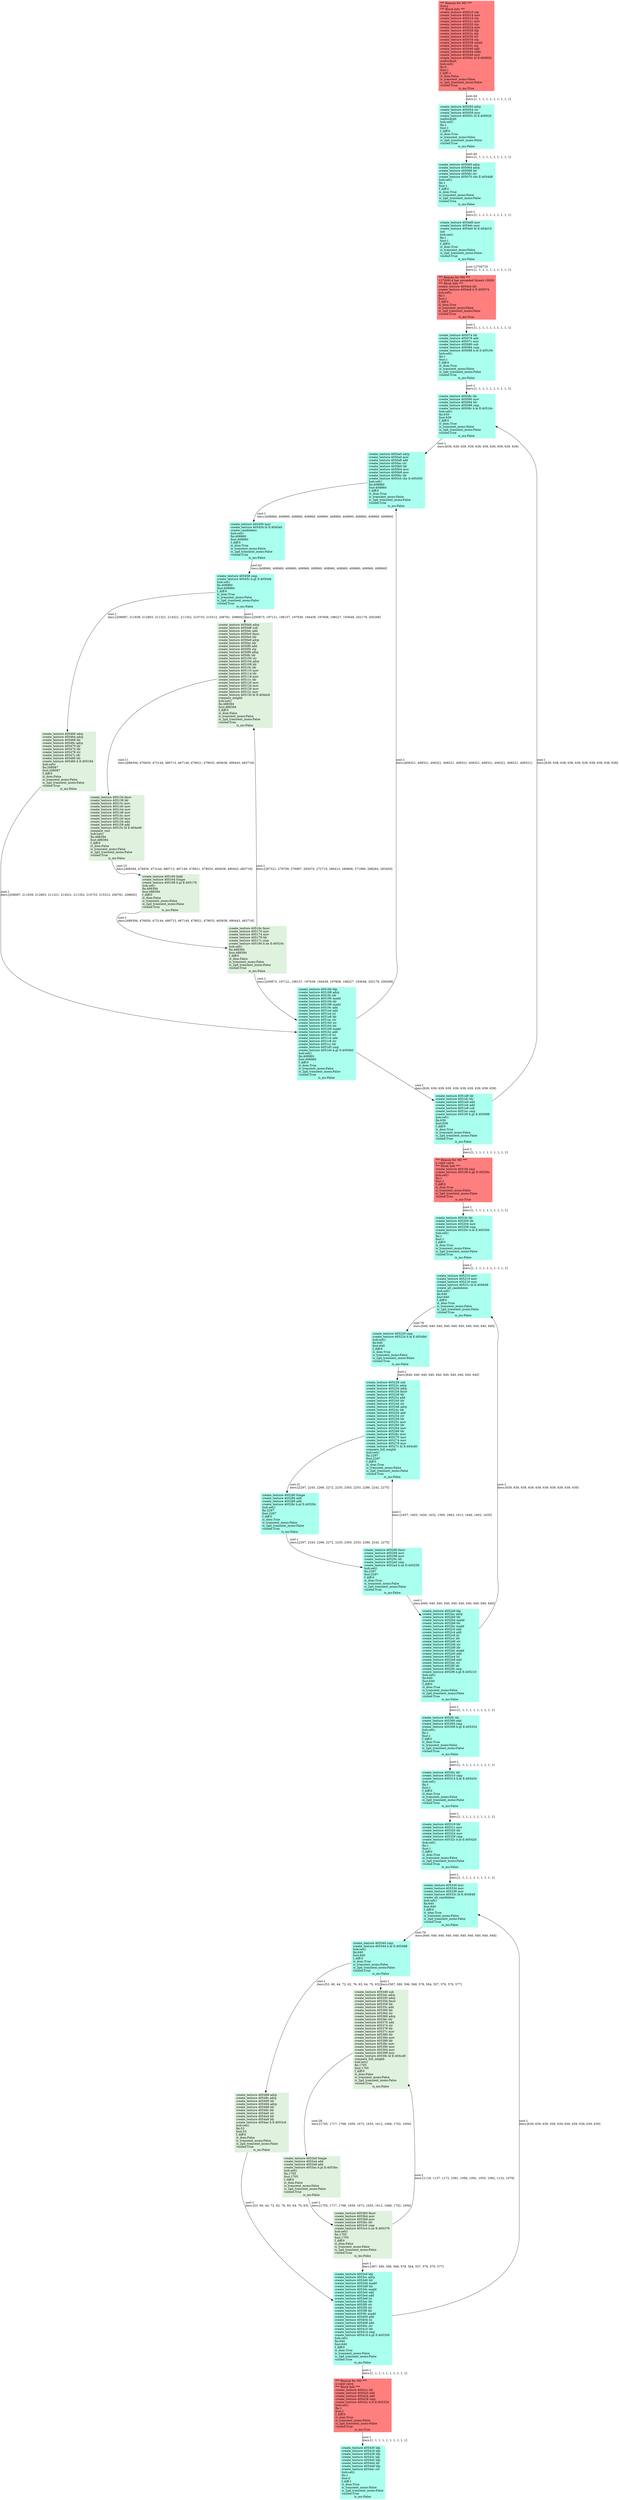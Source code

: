 digraph "" {
	node [label="\N",
		shape=record,
		style=filled
	];
	"BB <create_texture> 0x405010 - 0x40504c type: bl"	[color="#ff7e7e",
		label="*** Reason for MS ***
\lEntry
\l*** Block Info ***
\lcreate_texture 405010 stp  
\lcreate_texture 405014 mov  
\lcreate_texture \
405018 stp  
\lcreate_texture 40501c mov  
\lcreate_texture 405020 stp  
\lcreate_texture 405024 mov  
\lcreate_texture 405028 ldp  
\lcreate_\
texture 40502c stp  
\lcreate_texture 405030 str  
\lcreate_texture 405034 stp  
\lcreate_texture 405038 madd  
\lcreate_texture \
40503c stp  
\lcreate_texture 405040 add  
\lcreate_texture 405044 sbfiz  
\lcreate_texture 405048 mov  
\lcreate_texture 40504c \
bl E:400920 
\lmalloc@plt\lhub:set()\lfin:0\lfout:1\lf_diff:-1\lis_dom:False\lis_transient_mono:False\lis_2gd_transient_mono:False\lvisited:\
True\lis_ms:True"];
	"BB <create_texture> 0x405050 - 0x40505c type: bl"	[color="#aaffee",
		label="create_texture 405050 adrp  
\lcreate_texture 405054 str  
\lcreate_texture 405058 mov  
\lcreate_texture 40505c bl E:400920 
\lmalloc@\
plt\lhub:set()\lfin:1\lfout:1\lf_diff:0\lis_dom:True\lis_transient_mono:False\lis_2gd_transient_mono:False\lvisited:True\lis_ms:\
False"];
	"BB <create_texture> 0x405010 - 0x40504c type: bl" -> "BB <create_texture> 0x405050 - 0x40505c type: bl"	[label="cost:44\liters:[1, 1, 1, 1, 1, 1, 1, 1, 1, 1]"];
	"BB <create_texture> 0x405060 - 0x405070 type: cbz"	[color="#aaffee",
		label="create_texture 405060 adrp  
\lcreate_texture 405064 adrp  
\lcreate_texture 405068 ldr  
\lcreate_texture 40506c str  
\lcreate_\
texture 405070 cbz E:4054d8 \lhub:set()\lfin:1\lfout:1\lf_diff:0\lis_dom:True\lis_transient_mono:False\lis_2gd_transient_mono:False\lvisited:\
True\lis_ms:False"];
	"BB <create_texture> 0x405050 - 0x40505c type: bl" -> "BB <create_texture> 0x405060 - 0x405070 type: cbz"	[label="cost:44\liters:[1, 1, 1, 1, 1, 1, 1, 1, 1, 1]"];
	"BB <create_texture> 0x4054d8 - 0x4054e0 type: bl"	[color="#aaffee",
		label="create_texture 4054d8 mov  
\lcreate_texture 4054dc mov  
\lcreate_texture 4054e0 bl E:404b10 
\linit\lhub:set()\lfin:1\lfout:1\lf_\
diff:0\lis_dom:True\lis_transient_mono:False\lis_2gd_transient_mono:False\lvisited:True\lis_ms:False"];
	"BB <create_texture> 0x405060 - 0x405070 type: cbz" -> "BB <create_texture> 0x4054d8 - 0x4054e0 type: bl"	[label="cost:1\liters:[1, 1, 1, 1, 1, 1, 1, 1, 1, 1]"];
	"BB <create_texture> 0x4054e4 - 0x4054e8 type: b"	[color="#ff7e7e",
		label="*** Reason for MS ***
\l12700814 has exceeded thresh 10000
\l*** Block Info ***
\lcreate_texture 4054e4 ldr  
\lcreate_texture 4054e8 \
b E:405074 \lhub:set()\lfin:1\lfout:1\lf_diff:0\lis_dom:True\lis_transient_mono:False\lis_2gd_transient_mono:False\lvisited:True\lis_\
ms:True"];
	"BB <create_texture> 0x4054d8 - 0x4054e0 type: bl" -> "BB <create_texture> 0x4054e4 - 0x4054e8 type: b"	[label="cost:12700725\liters:[1, 1, 1, 1, 1, 1, 1, 1, 1, 1]"];
	"BB <create_texture> 0x405074 - 0x405088 type: b.le"	[color="#aaffee",
		label="create_texture 405074 ldr  
\lcreate_texture 405078 add  
\lcreate_texture 40507c mov  
\lcreate_texture 405080 sub  
\lcreate_texture \
405084 cmp  
\lcreate_texture 405088 b.le E:4051f4 \lhub:set()\lfin:1\lfout:1\lf_diff:0\lis_dom:True\lis_transient_mono:False\lis_\
2gd_transient_mono:False\lvisited:True\lis_ms:False"];
	"BB <create_texture> 0x40508c - 0x40509c type: b.le"	[color="#aaffee",
		label="create_texture 40508c ldr  
\lcreate_texture 405090 mov  
\lcreate_texture 405094 ldr  
\lcreate_texture 405098 cmp  
\lcreate_texture \
40509c b.le E:4051dc \lhub:set()\lfin:639\lfout:639\lf_diff:0\lis_dom:True\lis_transient_mono:False\lis_2gd_transient_mono:False\lvisited:\
True\lis_ms:False"];
	"BB <create_texture> 0x405074 - 0x405088 type: b.le" -> "BB <create_texture> 0x40508c - 0x40509c type: b.le"	[label="cost:1\liters:[1, 1, 1, 1, 1, 1, 1, 1, 1, 1]"];
	"BB <create_texture> 0x4051f4 - 0x4051f8 type: b.ge"	[color="#ff7e7e",
		label="*** Reason for MS ***
\la valid valve
\l*** Block Info ***
\lcreate_texture 4051f4 cmp  
\lcreate_texture 4051f8 b.ge E:40530c \lhub:\
set()\lfin:1\lfout:1\lf_diff:0\lis_dom:True\lis_transient_mono:False\lis_2gd_transient_mono:False\lvisited:True\lis_ms:True"];
	"BB <create_texture> 0x4051fc - 0x40520c type: b.le"	[color="#aaffee",
		label="create_texture 4051fc ldr  
\lcreate_texture 405200 ldr  
\lcreate_texture 405204 mov  
\lcreate_texture 405208 cmp  
\lcreate_texture \
40520c b.le E:405300 \lhub:set()\lfin:1\lfout:1\lf_diff:0\lis_dom:True\lis_transient_mono:False\lis_2gd_transient_mono:False\lvisited:\
True\lis_ms:False"];
	"BB <create_texture> 0x4051f4 - 0x4051f8 type: b.ge" -> "BB <create_texture> 0x4051fc - 0x40520c type: b.le"	[label="cost:1\liters:[1, 1, 1, 1, 1, 1, 1, 1, 1, 1]"];
	"BB <create_texture> 0x4050a0 - 0x4050c0 type: cbz"	[color="#aaffee",
		label="create_texture 4050a0 adrp  
\lcreate_texture 4050a4 mov  
\lcreate_texture 4050a8 add  
\lcreate_texture 4050ac str  
\lcreate_\
texture 4050b0 ldr  
\lcreate_texture 4050b4 mov  
\lcreate_texture 4050b8 mov  
\lcreate_texture 4050bc ldr  
\lcreate_texture \
4050c0 cbz E:405450 \lhub:set()\lfin:408960\lfout:408960\lf_diff:0\lis_dom:True\lis_transient_mono:False\lis_2gd_transient_mono:\
False\lvisited:True\lis_ms:False"];
	"BB <create_texture> 0x40508c - 0x40509c type: b.le" -> "BB <create_texture> 0x4050a0 - 0x4050c0 type: cbz"	[label="cost:1\liters:[639, 639, 639, 639, 639, 639, 639, 639, 639, 639]"];
	"BB <create_texture> 0x4051d8 - 0x4051f0 type: b.gt"	[color="#aaffee",
		label="create_texture 4051d8 ldr  
\lcreate_texture 4051dc ldr  
\lcreate_texture 4051e0 add  
\lcreate_texture 4051e4 add  
\lcreate_texture \
4051e8 sub  
\lcreate_texture 4051ec cmp  
\lcreate_texture 4051f0 b.gt E:405098 \lhub:set()\lfin:639\lfout:639\lf_diff:0\lis_dom:\
True\lis_transient_mono:False\lis_2gd_transient_mono:False\lvisited:True\lis_ms:False"];
	"BB <create_texture> 0x4051d8 - 0x4051f0 type: b.gt" -> "BB <create_texture> 0x4051f4 - 0x4051f8 type: b.ge"	[label="cost:1\liters:[1, 1, 1, 1, 1, 1, 1, 1, 1, 1]"];
	"BB <create_texture> 0x4051d8 - 0x4051f0 type: b.gt" -> "BB <create_texture> 0x40508c - 0x40509c type: b.le"	[label="cost:1\liters:[638, 638, 638, 638, 638, 638, 638, 638, 638, 638]"];
	"BB <create_texture> 0x405450 - 0x405454 type: bl"	[color="#aaffee",
		label="create_texture 405450 mov  
\lcreate_texture 405454 bl E:4045a0 
\lcreate_candidates\lhub:set()\lfin:408960\lfout:408960\lf_diff:\
0\lis_dom:True\lis_transient_mono:False\lis_2gd_transient_mono:False\lvisited:True\lis_ms:False"];
	"BB <create_texture> 0x4050a0 - 0x4050c0 type: cbz" -> "BB <create_texture> 0x405450 - 0x405454 type: bl"	[label="cost:1\liters:[408960, 408960, 408960, 408960, 408960, 408960, 408960, 408960, 408960, 408960]"];
	"BB <create_texture> 0x405458 - 0x40545c type: b.gt"	[color="#aaffee",
		label="create_texture 405458 cmp  
\lcreate_texture 40545c b.gt E:4050d4 \lhub:set()\lfin:408960\lfout:408960\lf_diff:0\lis_dom:True\lis_\
transient_mono:False\lis_2gd_transient_mono:False\lvisited:True\lis_ms:False"];
	"BB <create_texture> 0x405450 - 0x405454 type: bl" -> "BB <create_texture> 0x405458 - 0x40545c type: b.gt"	[label="cost:43\liters:[408960, 408960, 408960, 408960, 408960, 408960, 408960, 408960, 408960, 408960]"];
	"BB <create_texture> 0x405460 - 0x405484 type: b"	[color="#def2de",
		label="create_texture 405460 adrp  
\lcreate_texture 405464 adrp  
\lcreate_texture 405468 ldr  
\lcreate_texture 40546c adrp  
\lcreate_\
texture 405470 ldr  
\lcreate_texture 405474 ldr  
\lcreate_texture 405478 str  
\lcreate_texture 40547c ldr  
\lcreate_texture \
405480 ldr  
\lcreate_texture 405484 b E:405184 \lhub:set()\lfin:208087\lfout:208087\lf_diff:0\lis_dom:False\lis_transient_mono:\
False\lis_2gd_transient_mono:False\lvisited:True\lis_ms:False"];
	"BB <create_texture> 0x405184 - 0x4051d4 type: b.gt"	[color="#aaffee",
		label="create_texture 405184 ldp  
\lcreate_texture 405188 adrp  
\lcreate_texture 40518c ldr  
\lcreate_texture 405190 madd  
\lcreate_\
texture 405194 ldr  
\lcreate_texture 405198 madd  
\lcreate_texture 40519c add  
\lcreate_texture 4051a0 add  
\lcreate_texture \
4051a4 lsl  
\lcreate_texture 4051a8 ldr  
\lcreate_texture 4051ac str  
\lcreate_texture 4051b0 str  
\lcreate_texture 4051b4 ldr  
\lcreate_\
texture 4051b8 madd  
\lcreate_texture 4051bc add  
\lcreate_texture 4051c0 lsl  
\lcreate_texture 4051c4 add  
\lcreate_texture \
4051c8 str  
\lcreate_texture 4051cc ldr  
\lcreate_texture 4051d0 cmp  
\lcreate_texture 4051d4 b.gt E:4050b0 \lhub:set()\lfin:\
408960\lfout:408960\lf_diff:0\lis_dom:True\lis_transient_mono:False\lis_2gd_transient_mono:False\lvisited:True\lis_ms:False"];
	"BB <create_texture> 0x405460 - 0x405484 type: b" -> "BB <create_texture> 0x405184 - 0x4051d4 type: b.gt"	[label="cost:1\liters:[208087, 211839, 212803, 211321, 214521, 211352, 210733, 215312, 206781, 208692]"];
	"BB <create_texture> 0x4050d4 - 0x405130 type: bl"	[color="#def2de",
		label="create_texture 4050d4 adrp  
\lcreate_texture 4050d8 sub  
\lcreate_texture 4050dc add  
\lcreate_texture 4050e0 fmov  
\lcreate_\
texture 4050e4 ldr  
\lcreate_texture 4050e8 adrp  
\lcreate_texture 4050ec ldr  
\lcreate_texture 4050f0 add  
\lcreate_texture \
4050f4 stp  
\lcreate_texture 4050f8 adrp  
\lcreate_texture 4050fc ldr  
\lcreate_texture 405100 str  
\lcreate_texture 405104 \
adrp  
\lcreate_texture 405108 ldr  
\lcreate_texture 40510c ldr  
\lcreate_texture 405110 mov  
\lcreate_texture 405114 ldr  
\lcreate_\
texture 405118 mov  
\lcreate_texture 40511c ldr  
\lcreate_texture 405120 mov  
\lcreate_texture 405124 mov  
\lcreate_texture \
405128 mov  
\lcreate_texture 40512c mov  
\lcreate_texture 405130 bl E:404dc8 
\lcompare_neighb\lhub:set()\lfin:488394\lfout:488394\lf_\
diff:0\lis_dom:False\lis_transient_mono:False\lis_2gd_transient_mono:False\lvisited:True\lis_ms:False"];
	"BB <create_texture> 0x405134 - 0x40515c type: bl"	[color="#def2de",
		label="create_texture 405134 fmov  
\lcreate_texture 405138 ldr  
\lcreate_texture 40513c mov  
\lcreate_texture 405140 mov  
\lcreate_\
texture 405144 mov  
\lcreate_texture 405148 mov  
\lcreate_texture 40514c mov  
\lcreate_texture 405150 mov  
\lcreate_texture \
405154 add  
\lcreate_texture 405158 add  
\lcreate_texture 40515c bl E:404ed0 
\lcompare_rest\lhub:set()\lfin:488394\lfout:488394\lf_\
diff:0\lis_dom:False\lis_transient_mono:False\lis_2gd_transient_mono:False\lvisited:True\lis_ms:False"];
	"BB <create_texture> 0x4050d4 - 0x405130 type: bl" -> "BB <create_texture> 0x405134 - 0x40515c type: bl"	[label="cost:11\liters:[488394, 476830, 473144, 480713, 467149, 478021, 479033, 465638, 490443, 483718]"];
	"BB <create_texture> 0x405160 - 0x405168 type: b.pl"	[color="#def2de",
		label="create_texture 405160 fadd  
\lcreate_texture 405164 fcmpe  
\lcreate_texture 405168 b.pl E:405178 \lhub:set()\lfin:488394\lfout:\
488394\lf_diff:0\lis_dom:False\lis_transient_mono:False\lis_2gd_transient_mono:False\lvisited:True\lis_ms:False"];
	"BB <create_texture> 0x405134 - 0x40515c type: bl" -> "BB <create_texture> 0x405160 - 0x405168 type: b.pl"	[label="cost:15\liters:[488394, 476830, 473144, 480713, 467149, 478021, 479033, 465638, 490443, 483718]"];
	"BB <create_texture> 0x40516c - 0x405180 type: b.ne"	[color="#def2de",
		label="create_texture 40516c fmov  
\lcreate_texture 405170 mov  
\lcreate_texture 405174 mov  
\lcreate_texture 405178 ldr  
\lcreate_\
texture 40517c cmp  
\lcreate_texture 405180 b.ne E:40510c \lhub:set()\lfin:488394\lfout:488394\lf_diff:0\lis_dom:False\lis_transient_\
mono:False\lis_2gd_transient_mono:False\lvisited:True\lis_ms:False"];
	"BB <create_texture> 0x405160 - 0x405168 type: b.pl" -> "BB <create_texture> 0x40516c - 0x405180 type: b.ne"	[label="cost:1\liters:[488394, 476830, 473144, 480713, 467149, 478021, 479033, 465638, 490443, 483718]"];
	"BB <create_texture> 0x40516c - 0x405180 type: b.ne" -> "BB <create_texture> 0x4050d4 - 0x405130 type: bl"	[label="cost:1\liters:[287521, 279709, 276987, 283074, 272710, 280413, 280806, 271990, 288264, 283450]"];
	"BB <create_texture> 0x40516c - 0x405180 type: b.ne" -> "BB <create_texture> 0x405184 - 0x4051d4 type: b.gt"	[label="cost:1\liters:[200873, 197121, 196157, 197639, 194439, 197608, 198227, 193648, 202179, 200268]"];
	"BB <create_texture> 0x405184 - 0x4051d4 type: b.gt" -> "BB <create_texture> 0x4051d8 - 0x4051f0 type: b.gt"	[label="cost:1\liters:[639, 639, 639, 639, 639, 639, 639, 639, 639, 639]"];
	"BB <create_texture> 0x405184 - 0x4051d4 type: b.gt" -> "BB <create_texture> 0x4050a0 - 0x4050c0 type: cbz"	[label="cost:1\liters:[408321, 408321, 408321, 408321, 408321, 408321, 408321, 408321, 408321, 408321]"];
	"BB <create_texture> 0x40530c - 0x405314 type: b.le"	[color="#aaffee",
		label="create_texture 40530c ldr  
\lcreate_texture 405310 cmp  
\lcreate_texture 405314 b.le E:405430 \lhub:set()\lfin:1\lfout:1\lf_diff:\
0\lis_dom:True\lis_transient_mono:False\lis_2gd_transient_mono:False\lvisited:True\lis_ms:False"];
	"BB <create_texture> 0x405318 - 0x40532c type: b.le"	[color="#aaffee",
		label="create_texture 405318 ldr  
\lcreate_texture 40531c mov  
\lcreate_texture 405320 ldr  
\lcreate_texture 405324 mov  
\lcreate_texture \
405328 cmp  
\lcreate_texture 40532c b.le E:405420 \lhub:set()\lfin:1\lfout:1\lf_diff:0\lis_dom:True\lis_transient_mono:False\lis_\
2gd_transient_mono:False\lvisited:True\lis_ms:False"];
	"BB <create_texture> 0x40530c - 0x405314 type: b.le" -> "BB <create_texture> 0x405318 - 0x40532c type: b.le"	[label="cost:1\liters:[1, 1, 1, 1, 1, 1, 1, 1, 1, 1]"];
	"BB <create_texture> 0x405210 - 0x40521c type: bl"	[color="#aaffee",
		label="create_texture 405210 mov  
\lcreate_texture 405214 mov  
\lcreate_texture 405218 mov  
\lcreate_texture 40521c bl E:404848 
\lcreate_\
all_candidates\lhub:set()\lfin:640\lfout:640\lf_diff:0\lis_dom:True\lis_transient_mono:False\lis_2gd_transient_mono:False\lvisited:\
True\lis_ms:False"];
	"BB <create_texture> 0x4051fc - 0x40520c type: b.le" -> "BB <create_texture> 0x405210 - 0x40521c type: bl"	[label="cost:1\liters:[1, 1, 1, 1, 1, 1, 1, 1, 1, 1]"];
	"BB <create_texture> 0x4052fc - 0x405308 type: b.gt"	[color="#aaffee",
		label="create_texture 4052fc ldr  
\lcreate_texture 405300 add  
\lcreate_texture 405304 cmp  
\lcreate_texture 405308 b.gt E:405204 \lhub:\
set()\lfin:1\lfout:1\lf_diff:0\lis_dom:True\lis_transient_mono:False\lis_2gd_transient_mono:False\lvisited:True\lis_ms:False"];
	"BB <create_texture> 0x4052fc - 0x405308 type: b.gt" -> "BB <create_texture> 0x40530c - 0x405314 type: b.le"	[label="cost:1\liters:[1, 1, 1, 1, 1, 1, 1, 1, 1, 1]"];
	"BB <create_texture> 0x405220 - 0x405224 type: b.le"	[color="#aaffee",
		label="create_texture 405220 cmp  
\lcreate_texture 405224 b.le E:4054b0 \lhub:set()\lfin:640\lfout:640\lf_diff:0\lis_dom:True\lis_transient_\
mono:False\lis_2gd_transient_mono:False\lvisited:True\lis_ms:False"];
	"BB <create_texture> 0x405210 - 0x40521c type: bl" -> "BB <create_texture> 0x405220 - 0x405224 type: b.le"	[label="cost:76\liters:[640, 640, 640, 640, 640, 640, 640, 640, 640, 640]"];
	"BB <create_texture> 0x405228 - 0x40527c type: bl"	[color="#aaffee",
		label="create_texture 405228 sub  
\lcreate_texture 40522c adrp  
\lcreate_texture 405230 adrp  
\lcreate_texture 405234 fmov  
\lcreate_\
texture 405238 ldr  
\lcreate_texture 40523c add  
\lcreate_texture 405240 ldr  
\lcreate_texture 405244 str  
\lcreate_texture \
405248 adrp  
\lcreate_texture 40524c ldr  
\lcreate_texture 405250 add  
\lcreate_texture 405254 str  
\lcreate_texture 405258 \
ldr  
\lcreate_texture 40525c mov  
\lcreate_texture 405260 ldr  
\lcreate_texture 405264 mov  
\lcreate_texture 405268 ldr  
\lcreate_\
texture 40526c mov  
\lcreate_texture 405270 mov  
\lcreate_texture 405274 mov  
\lcreate_texture 405278 mov  
\lcreate_texture \
40527c bl E:404cd0 
\lcompare_full_neighb\lhub:set()\lfin:2297\lfout:2297\lf_diff:0\lis_dom:True\lis_transient_mono:False\lis_2gd_\
transient_mono:False\lvisited:True\lis_ms:False"];
	"BB <create_texture> 0x405220 - 0x405224 type: b.le" -> "BB <create_texture> 0x405228 - 0x40527c type: bl"	[label="cost:1\liters:[640, 640, 640, 640, 640, 640, 640, 640, 640, 640]"];
	"BB <create_texture> 0x405280 - 0x40528c type: b.pl"	[color="#aaffee",
		label="create_texture 405280 fcmpe  
\lcreate_texture 405284 add  
\lcreate_texture 405288 add  
\lcreate_texture 40528c b.pl E:40529c \lhub:\
set()\lfin:2297\lfout:2297\lf_diff:0\lis_dom:True\lis_transient_mono:False\lis_2gd_transient_mono:False\lvisited:True\lis_ms:False"];
	"BB <create_texture> 0x405228 - 0x40527c type: bl" -> "BB <create_texture> 0x405280 - 0x40528c type: b.pl"	[label="cost:31\liters:[2297, 2243, 2266, 2272, 2235, 2303, 2253, 2286, 2242, 2275]"];
	"BB <create_texture> 0x405290 - 0x4052a4 type: b.ne"	[color="#aaffee",
		label="create_texture 405290 fmov  
\lcreate_texture 405294 mov  
\lcreate_texture 405298 mov  
\lcreate_texture 40529c ldr  
\lcreate_\
texture 4052a0 cmp  
\lcreate_texture 4052a4 b.ne E:405258 \lhub:set()\lfin:2297\lfout:2297\lf_diff:0\lis_dom:True\lis_transient_\
mono:False\lis_2gd_transient_mono:False\lvisited:True\lis_ms:False"];
	"BB <create_texture> 0x405280 - 0x40528c type: b.pl" -> "BB <create_texture> 0x405290 - 0x4052a4 type: b.ne"	[label="cost:1\liters:[2297, 2243, 2266, 2272, 2235, 2303, 2253, 2286, 2242, 2275]"];
	"BB <create_texture> 0x405290 - 0x4052a4 type: b.ne" -> "BB <create_texture> 0x405228 - 0x40527c type: bl"	[label="cost:1\liters:[1657, 1603, 1626, 1632, 1595, 1663, 1613, 1646, 1602, 1635]"];
	"BB <create_texture> 0x4052a8 - 0x4052f8 type: b.gt"	[color="#aaffee",
		label="create_texture 4052a8 ldp  
\lcreate_texture 4052ac adrp  
\lcreate_texture 4052b0 ldr  
\lcreate_texture 4052b4 madd  
\lcreate_\
texture 4052b8 ldr  
\lcreate_texture 4052bc madd  
\lcreate_texture 4052c0 add  
\lcreate_texture 4052c4 add  
\lcreate_texture \
4052c8 lsl  
\lcreate_texture 4052cc ldr  
\lcreate_texture 4052d0 str  
\lcreate_texture 4052d4 str  
\lcreate_texture 4052d8 ldr  
\lcreate_\
texture 4052dc madd  
\lcreate_texture 4052e0 add  
\lcreate_texture 4052e4 lsl  
\lcreate_texture 4052e8 add  
\lcreate_texture \
4052ec str  
\lcreate_texture 4052f0 ldr  
\lcreate_texture 4052f4 cmp  
\lcreate_texture 4052f8 b.gt E:405210 \lhub:set()\lfin:\
640\lfout:640\lf_diff:0\lis_dom:True\lis_transient_mono:False\lis_2gd_transient_mono:False\lvisited:True\lis_ms:False"];
	"BB <create_texture> 0x405290 - 0x4052a4 type: b.ne" -> "BB <create_texture> 0x4052a8 - 0x4052f8 type: b.gt"	[label="cost:1\liters:[640, 640, 640, 640, 640, 640, 640, 640, 640, 640]"];
	"BB <create_texture> 0x4052a8 - 0x4052f8 type: b.gt" -> "BB <create_texture> 0x4052fc - 0x405308 type: b.gt"	[label="cost:1\liters:[1, 1, 1, 1, 1, 1, 1, 1, 1, 1]"];
	"BB <create_texture> 0x4052a8 - 0x4052f8 type: b.gt" -> "BB <create_texture> 0x405210 - 0x40521c type: bl"	[label="cost:1\liters:[639, 639, 639, 639, 639, 639, 639, 639, 639, 639]"];
	"BB <create_texture> 0x405430 - 0x40544c type: ret"	[color="#aaffee",
		label="create_texture 405430 ldp  
\lcreate_texture 405434 ldp  
\lcreate_texture 405438 ldp  
\lcreate_texture 40543c ldp  
\lcreate_texture \
405440 ldp  
\lcreate_texture 405444 ldr  
\lcreate_texture 405448 ldp  
\lcreate_texture 40544c ret  \lhub:set()\lfin:1\lfout:0\lf_\
diff:1\lis_dom:True\lis_transient_mono:False\lis_2gd_transient_mono:False\lvisited:True\lis_ms:False"];
	"BB <create_texture> 0x405330 - 0x40533c type: bl"	[color="#aaffee",
		label="create_texture 405330 mov  
\lcreate_texture 405334 mov  
\lcreate_texture 405338 mov  
\lcreate_texture 40533c bl E:404848 
\lcreate_\
all_candidates\lhub:set()\lfin:640\lfout:640\lf_diff:0\lis_dom:True\lis_transient_mono:False\lis_2gd_transient_mono:False\lvisited:\
True\lis_ms:False"];
	"BB <create_texture> 0x405318 - 0x40532c type: b.le" -> "BB <create_texture> 0x405330 - 0x40533c type: bl"	[label="cost:1\liters:[1, 1, 1, 1, 1, 1, 1, 1, 1, 1]"];
	"BB <create_texture> 0x40541c - 0x40542c type: b.lt"	[color="#ff7e7e",
		label="*** Reason for MS ***
\la valid valve
\l*** Block Info ***
\lcreate_texture 40541c ldr  
\lcreate_texture 405420 add  
\lcreate_\
texture 405424 add  
\lcreate_texture 405428 cmp  
\lcreate_texture 40542c b.lt E:405324 \lhub:set()\lfin:1\lfout:1\lf_diff:0\lis_\
dom:True\lis_transient_mono:False\lis_2gd_transient_mono:False\lvisited:True\lis_ms:True"];
	"BB <create_texture> 0x40541c - 0x40542c type: b.lt" -> "BB <create_texture> 0x405430 - 0x40544c type: ret"	[label="cost:1\liters:[1, 1, 1, 1, 1, 1, 1, 1, 1, 1]"];
	"BB <create_texture> 0x405340 - 0x405344 type: b.le"	[color="#aaffee",
		label="create_texture 405340 cmp  
\lcreate_texture 405344 b.le E:405488 \lhub:set()\lfin:640\lfout:640\lf_diff:0\lis_dom:True\lis_transient_\
mono:False\lis_2gd_transient_mono:False\lvisited:True\lis_ms:False"];
	"BB <create_texture> 0x405330 - 0x40533c type: bl" -> "BB <create_texture> 0x405340 - 0x405344 type: b.le"	[label="cost:76\liters:[640, 640, 640, 640, 640, 640, 640, 640, 640, 640]"];
	"BB <create_texture> 0x405488 - 0x4054ac type: b"	[color="#def2de",
		label="create_texture 405488 adrp  
\lcreate_texture 40548c adrp  
\lcreate_texture 405490 ldr  
\lcreate_texture 405494 adrp  
\lcreate_\
texture 405498 ldr  
\lcreate_texture 40549c ldr  
\lcreate_texture 4054a0 str  
\lcreate_texture 4054a4 ldr  
\lcreate_texture \
4054a8 ldr  
\lcreate_texture 4054ac b E:4053c8 \lhub:set()\lfin:53\lfout:53\lf_diff:0\lis_dom:False\lis_transient_mono:False\lis_\
2gd_transient_mono:False\lvisited:True\lis_ms:False"];
	"BB <create_texture> 0x405340 - 0x405344 type: b.le" -> "BB <create_texture> 0x405488 - 0x4054ac type: b"	[label="cost:1\liters:[53, 60, 44, 72, 62, 76, 83, 64, 70, 63]"];
	"BB <create_texture> 0x405348 - 0x40539c type: bl"	[color="#def2de",
		label="create_texture 405348 sub  
\lcreate_texture 40534c adrp  
\lcreate_texture 405350 adrp  
\lcreate_texture 405354 fmov  
\lcreate_\
texture 405358 ldr  
\lcreate_texture 40535c add  
\lcreate_texture 405360 ldr  
\lcreate_texture 405364 str  
\lcreate_texture \
405368 adrp  
\lcreate_texture 40536c ldr  
\lcreate_texture 405370 add  
\lcreate_texture 405374 str  
\lcreate_texture 405378 \
ldr  
\lcreate_texture 40537c mov  
\lcreate_texture 405380 ldr  
\lcreate_texture 405384 mov  
\lcreate_texture 405388 ldr  
\lcreate_\
texture 40538c mov  
\lcreate_texture 405390 mov  
\lcreate_texture 405394 mov  
\lcreate_texture 405398 mov  
\lcreate_texture \
40539c bl E:404cd0 
\lcompare_full_neighb\lhub:set()\lfin:1705\lfout:1705\lf_diff:0\lis_dom:False\lis_transient_mono:False\lis_2gd_\
transient_mono:False\lvisited:True\lis_ms:False"];
	"BB <create_texture> 0x405340 - 0x405344 type: b.le" -> "BB <create_texture> 0x405348 - 0x40539c type: bl"	[label="cost:1\liters:[587, 580, 596, 568, 578, 564, 557, 576, 570, 577]"];
	"BB <create_texture> 0x4053c8 - 0x405418 type: b.gt"	[color="#aaffee",
		label="create_texture 4053c8 ldp  
\lcreate_texture 4053cc adrp  
\lcreate_texture 4053d0 ldr  
\lcreate_texture 4053d4 madd  
\lcreate_\
texture 4053d8 ldr  
\lcreate_texture 4053dc madd  
\lcreate_texture 4053e0 add  
\lcreate_texture 4053e4 add  
\lcreate_texture \
4053e8 lsl  
\lcreate_texture 4053ec ldr  
\lcreate_texture 4053f0 str  
\lcreate_texture 4053f4 str  
\lcreate_texture 4053f8 ldr  
\lcreate_\
texture 4053fc madd  
\lcreate_texture 405400 add  
\lcreate_texture 405404 lsl  
\lcreate_texture 405408 add  
\lcreate_texture \
40540c str  
\lcreate_texture 405410 ldr  
\lcreate_texture 405414 cmp  
\lcreate_texture 405418 b.gt E:405330 \lhub:set()\lfin:\
640\lfout:640\lf_diff:0\lis_dom:True\lis_transient_mono:False\lis_2gd_transient_mono:False\lvisited:True\lis_ms:False"];
	"BB <create_texture> 0x405488 - 0x4054ac type: b" -> "BB <create_texture> 0x4053c8 - 0x405418 type: b.gt"	[label="cost:1\liters:[53, 60, 44, 72, 62, 76, 83, 64, 70, 63]"];
	"BB <create_texture> 0x4053a0 - 0x4053ac type: b.pl"	[color="#def2de",
		label="create_texture 4053a0 fcmpe  
\lcreate_texture 4053a4 add  
\lcreate_texture 4053a8 add  
\lcreate_texture 4053ac b.pl E:4053bc \lhub:\
set()\lfin:1705\lfout:1705\lf_diff:0\lis_dom:False\lis_transient_mono:False\lis_2gd_transient_mono:False\lvisited:True\lis_ms:False"];
	"BB <create_texture> 0x405348 - 0x40539c type: bl" -> "BB <create_texture> 0x4053a0 - 0x4053ac type: b.pl"	[label="cost:28\liters:[1705, 1717, 1768, 1659, 1672, 1655, 1612, 1668, 1702, 1656]"];
	"BB <create_texture> 0x4053b0 - 0x4053c4 type: b.ne"	[color="#def2de",
		label="create_texture 4053b0 fmov  
\lcreate_texture 4053b4 mov  
\lcreate_texture 4053b8 mov  
\lcreate_texture 4053bc ldr  
\lcreate_\
texture 4053c0 cmp  
\lcreate_texture 4053c4 b.ne E:405378 \lhub:set()\lfin:1705\lfout:1705\lf_diff:0\lis_dom:False\lis_transient_\
mono:False\lis_2gd_transient_mono:False\lvisited:True\lis_ms:False"];
	"BB <create_texture> 0x4053a0 - 0x4053ac type: b.pl" -> "BB <create_texture> 0x4053b0 - 0x4053c4 type: b.ne"	[label="cost:1\liters:[1705, 1717, 1768, 1659, 1672, 1655, 1612, 1668, 1702, 1656]"];
	"BB <create_texture> 0x4053b0 - 0x4053c4 type: b.ne" -> "BB <create_texture> 0x405348 - 0x40539c type: bl"	[label="cost:1\liters:[1118, 1137, 1172, 1091, 1094, 1091, 1055, 1092, 1132, 1079]"];
	"BB <create_texture> 0x4053b0 - 0x4053c4 type: b.ne" -> "BB <create_texture> 0x4053c8 - 0x405418 type: b.gt"	[label="cost:1\liters:[587, 580, 596, 568, 578, 564, 557, 576, 570, 577]"];
	"BB <create_texture> 0x4053c8 - 0x405418 type: b.gt" -> "BB <create_texture> 0x40541c - 0x40542c type: b.lt"	[label="cost:1\liters:[1, 1, 1, 1, 1, 1, 1, 1, 1, 1]"];
	"BB <create_texture> 0x4053c8 - 0x405418 type: b.gt" -> "BB <create_texture> 0x405330 - 0x40533c type: bl"	[label="cost:1\liters:[639, 639, 639, 639, 639, 639, 639, 639, 639, 639]"];
	"BB <create_texture> 0x405458 - 0x40545c type: b.gt" -> "BB <create_texture> 0x405460 - 0x405484 type: b"	[label="cost:1\liters:[208087, 211839, 212803, 211321, 214521, 211352, 210733, 215312, 206781, 208692]"];
	"BB <create_texture> 0x405458 - 0x40545c type: b.gt" -> "BB <create_texture> 0x4050d4 - 0x405130 type: bl"	[label="cost:1\liters:[200873, 197121, 196157, 197639, 194439, 197608, 198227, 193648, 202179, 200268]"];
	"BB <create_texture> 0x4054e4 - 0x4054e8 type: b" -> "BB <create_texture> 0x405074 - 0x405088 type: b.le"	[label="cost:1\liters:[1, 1, 1, 1, 1, 1, 1, 1, 1, 1]"];
}
